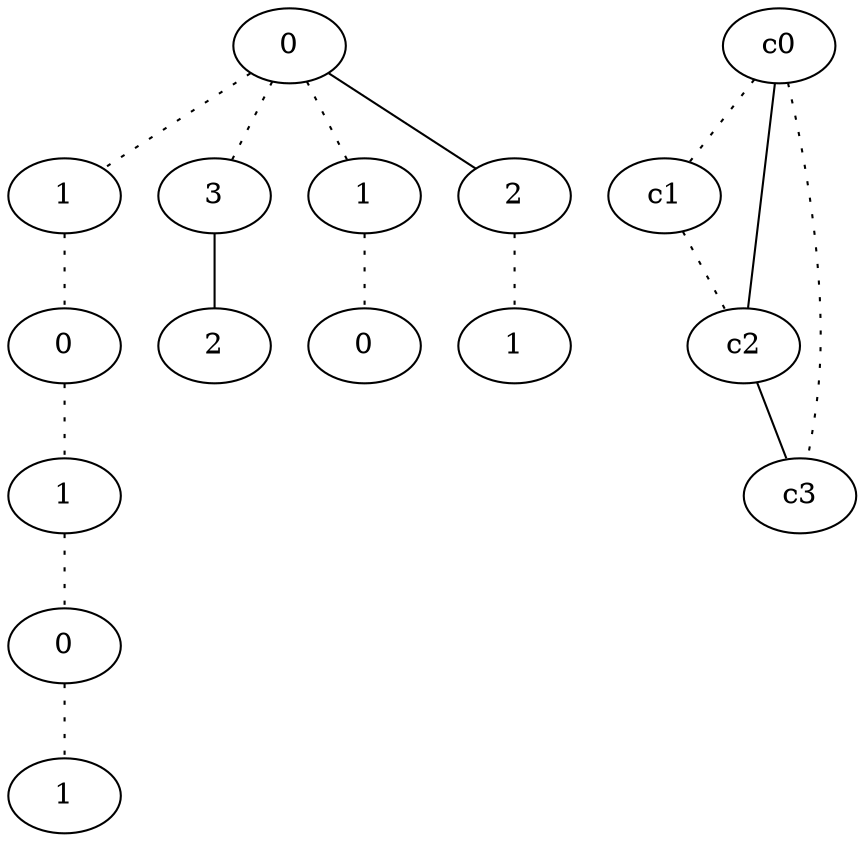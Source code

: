 graph {
a0[label=0];
a1[label=1];
a2[label=0];
a3[label=1];
a4[label=0];
a5[label=1];
a6[label=3];
a7[label=2];
a8[label=1];
a9[label=0];
a10[label=2];
a11[label=1];
a0 -- a1 [style=dotted];
a0 -- a6 [style=dotted];
a0 -- a8 [style=dotted];
a0 -- a10;
a1 -- a2 [style=dotted];
a2 -- a3 [style=dotted];
a3 -- a4 [style=dotted];
a4 -- a5 [style=dotted];
a6 -- a7;
a8 -- a9 [style=dotted];
a10 -- a11 [style=dotted];
c0 -- c1 [style=dotted];
c0 -- c2;
c0 -- c3 [style=dotted];
c1 -- c2 [style=dotted];
c2 -- c3;
}
